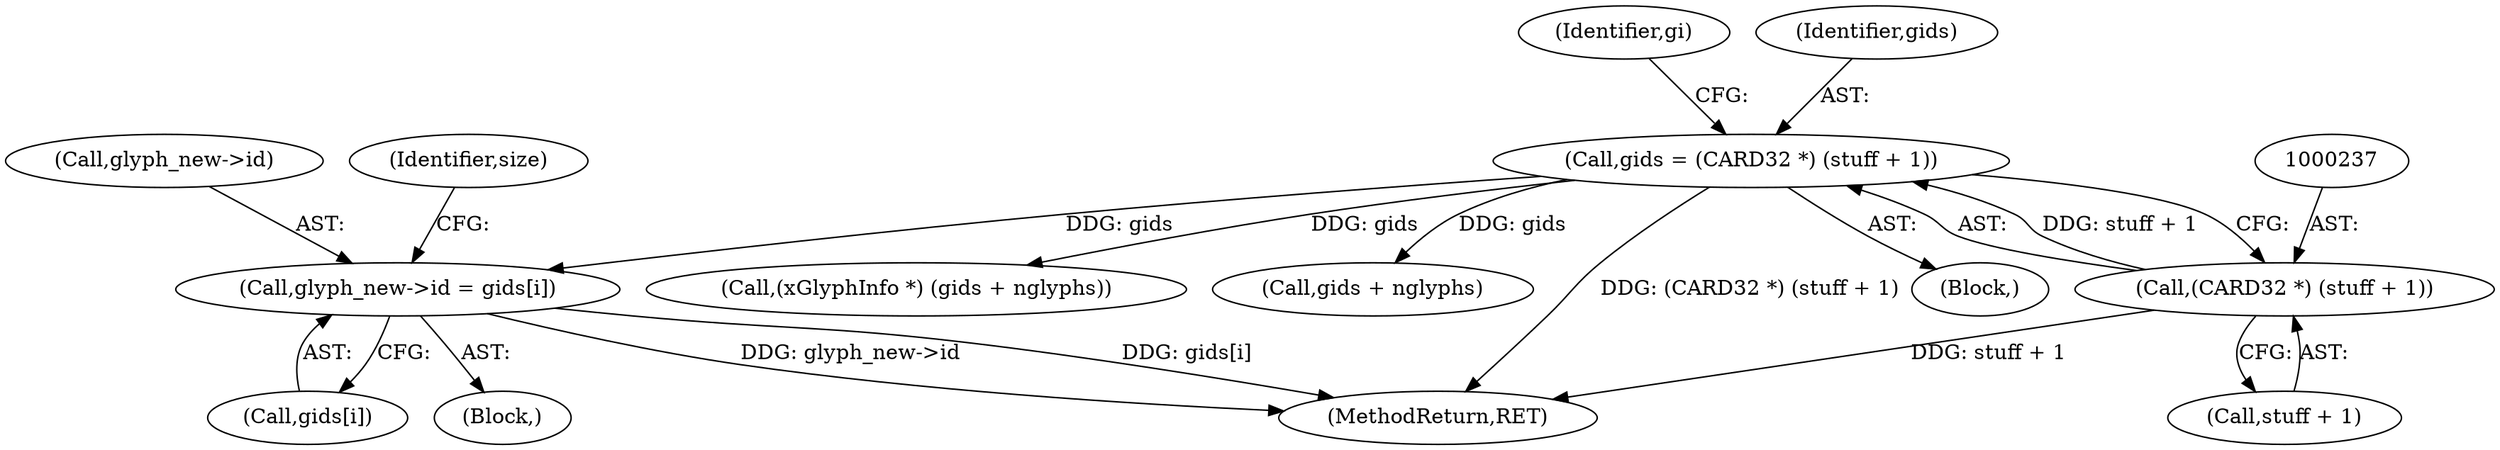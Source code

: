 digraph "0_xserver_5725849a1b427cd4a72b84e57f211edb35838718@array" {
"1000576" [label="(Call,glyph_new->id = gids[i])"];
"1000234" [label="(Call,gids = (CARD32 *) (stuff + 1))"];
"1000236" [label="(Call,(CARD32 *) (stuff + 1))"];
"1000576" [label="(Call,glyph_new->id = gids[i])"];
"1000234" [label="(Call,gids = (CARD32 *) (stuff + 1))"];
"1000580" [label="(Call,gids[i])"];
"1000306" [label="(Block,)"];
"1000242" [label="(Identifier,gi)"];
"1000236" [label="(Call,(CARD32 *) (stuff + 1))"];
"1000235" [label="(Identifier,gids)"];
"1000243" [label="(Call,(xGlyphInfo *) (gids + nglyphs))"];
"1000698" [label="(MethodReturn,RET)"];
"1000238" [label="(Call,stuff + 1)"];
"1000245" [label="(Call,gids + nglyphs)"];
"1000105" [label="(Block,)"];
"1000577" [label="(Call,glyph_new->id)"];
"1000585" [label="(Identifier,size)"];
"1000576" -> "1000306"  [label="AST: "];
"1000576" -> "1000580"  [label="CFG: "];
"1000577" -> "1000576"  [label="AST: "];
"1000580" -> "1000576"  [label="AST: "];
"1000585" -> "1000576"  [label="CFG: "];
"1000576" -> "1000698"  [label="DDG: gids[i]"];
"1000576" -> "1000698"  [label="DDG: glyph_new->id"];
"1000234" -> "1000576"  [label="DDG: gids"];
"1000234" -> "1000105"  [label="AST: "];
"1000234" -> "1000236"  [label="CFG: "];
"1000235" -> "1000234"  [label="AST: "];
"1000236" -> "1000234"  [label="AST: "];
"1000242" -> "1000234"  [label="CFG: "];
"1000234" -> "1000698"  [label="DDG: (CARD32 *) (stuff + 1)"];
"1000236" -> "1000234"  [label="DDG: stuff + 1"];
"1000234" -> "1000243"  [label="DDG: gids"];
"1000234" -> "1000245"  [label="DDG: gids"];
"1000236" -> "1000238"  [label="CFG: "];
"1000237" -> "1000236"  [label="AST: "];
"1000238" -> "1000236"  [label="AST: "];
"1000236" -> "1000698"  [label="DDG: stuff + 1"];
}
